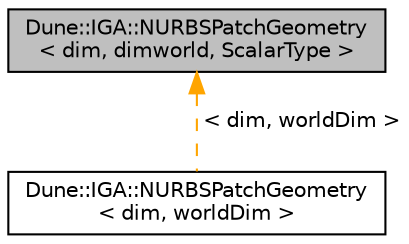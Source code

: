digraph "Dune::IGA::NURBSPatchGeometry&lt; dim, dimworld, ScalarType &gt;"
{
 // LATEX_PDF_SIZE
  edge [fontname="Helvetica",fontsize="10",labelfontname="Helvetica",labelfontsize="10"];
  node [fontname="Helvetica",fontsize="10",shape=record];
  Node1 [label="Dune::IGA::NURBSPatchGeometry\l\< dim, dimworld, ScalarType \>",height=0.2,width=0.4,color="black", fillcolor="grey75", style="filled", fontcolor="black",tooltip=" "];
  Node1 -> Node2 [dir="back",color="orange",fontsize="10",style="dashed",label=" \< dim, worldDim \>" ,fontname="Helvetica"];
  Node2 [label="Dune::IGA::NURBSPatchGeometry\l\< dim, worldDim \>",height=0.2,width=0.4,color="black", fillcolor="white", style="filled",URL="$db/d51/a01144.html",tooltip=" "];
}
